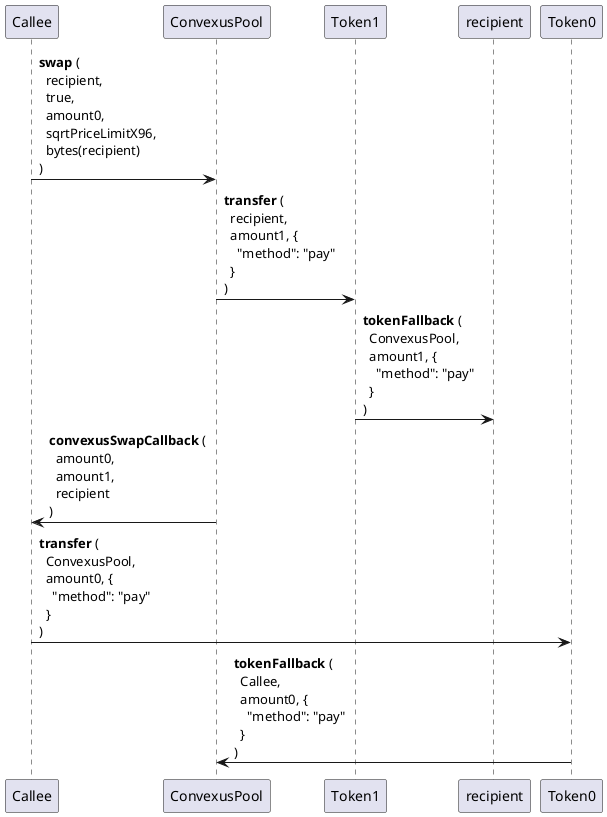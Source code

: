 @startuml Token Swap

' The Callee contract performs the swap method
Callee -> ConvexusPool : **swap** ( \n\
  recipient, \n\
  true, \n\
  amount0, \n\
  sqrtPriceLimitX96, \n\
  bytes(recipient) \n\
)

' The swapped tokens are paid back to the recipient
ConvexusPool -> Token1 : **transfer** ( \n\
  recipient, \n\
  amount1, { \n\
    "method": "pay" \n\
  } \n\
)

Token1 -> recipient : **tokenFallback** ( \n\
  ConvexusPool, \n\
  amount1, { \n\
    "method": "pay" \n\
  } \n\
)

ConvexusPool -> Callee : **convexusSwapCallback** ( \n\
  amount0, \n\
  amount1, \n\
  recipient \n\
)

' The Callee contract send the required amount0 of token0
Callee -> Token0 : **transfer** ( \n\
  ConvexusPool, \n\
  amount0, { \n\
    "method": "pay" \n\
  } \n\
)

Token0 -> ConvexusPool : **tokenFallback** ( \n\
  Callee, \n\
  amount0, { \n\
    "method": "pay" \n\
  } \n\
)

@enduml